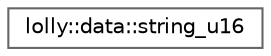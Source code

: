 digraph "Graphical Class Hierarchy"
{
 // LATEX_PDF_SIZE
  bgcolor="transparent";
  edge [fontname=Helvetica,fontsize=10,labelfontname=Helvetica,labelfontsize=10];
  node [fontname=Helvetica,fontsize=10,shape=box,height=0.2,width=0.4];
  rankdir="LR";
  Node0 [id="Node000000",label="lolly::data::string_u16",height=0.2,width=0.4,color="grey40", fillcolor="white", style="filled",URL="$classlolly_1_1data_1_1string__u16.html",tooltip=" "];
}

